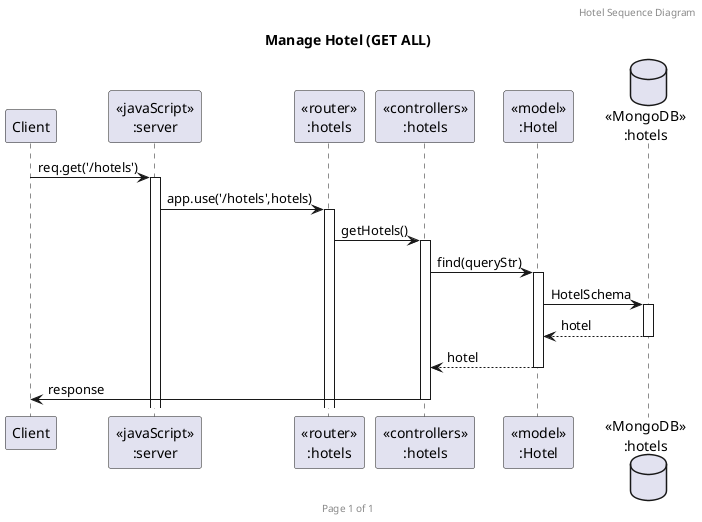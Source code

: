     @startuml Manage Hotel (GET)

    header Hotel Sequence Diagram
    footer Page %page% of %lastpage%
    title "Manage Hotel (GET ALL)"

    participant "Client" as client
    participant "<<javaScript>>\n:server" as server
    participant "<<router>>\n:hotels" as routerHotels
    participant "<<controllers>>\n:hotels" as controllersHotels
    participant "<<model>>\n:Hotel" as modelHotel
    database "<<MongoDB>>\n:hotels" as HotelsDatabase

    client-> server ++:req.get('/hotels')
    server->routerHotels ++:app.use('/hotels',hotels)
    routerHotels -> controllersHotels ++:getHotels()
    controllersHotels->modelHotel ++:find(queryStr)
    modelHotel ->HotelsDatabase ++: HotelSchema
    HotelsDatabase --> modelHotel --: hotel
    controllersHotels <-- modelHotel --:hotel
    controllersHotels->client --:response

    @enduml
